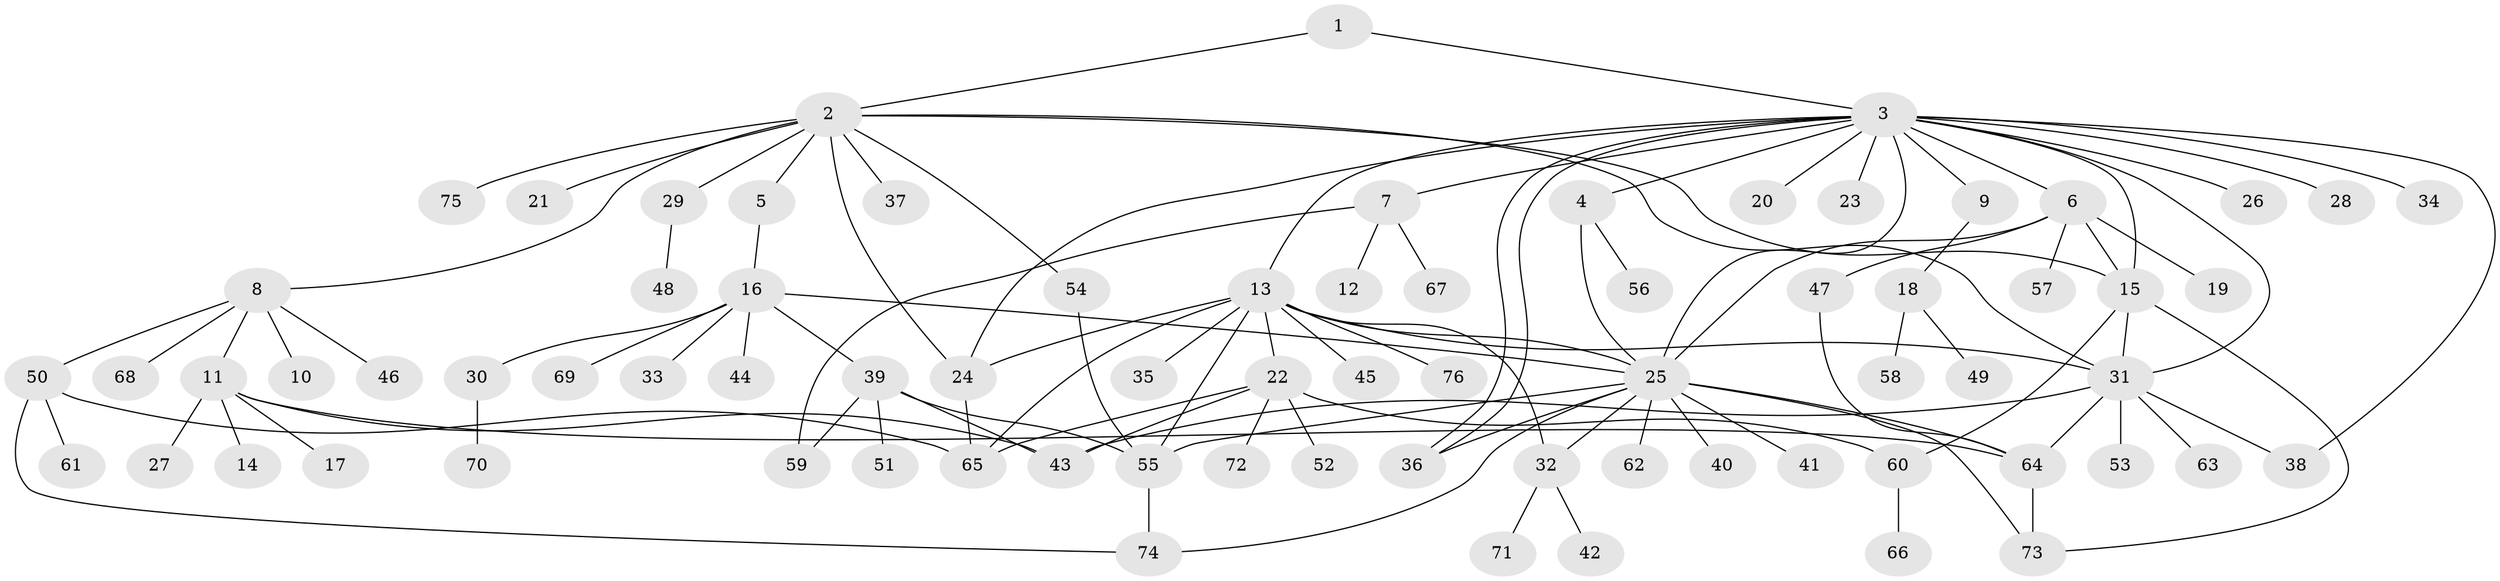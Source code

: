 // coarse degree distribution, {2: 0.1206896551724138, 10: 0.017241379310344827, 17: 0.017241379310344827, 7: 0.034482758620689655, 6: 0.034482758620689655, 4: 0.034482758620689655, 5: 0.08620689655172414, 1: 0.5517241379310345, 11: 0.017241379310344827, 12: 0.017241379310344827, 8: 0.017241379310344827, 3: 0.05172413793103448}
// Generated by graph-tools (version 1.1) at 2025/23/03/03/25 07:23:54]
// undirected, 76 vertices, 108 edges
graph export_dot {
graph [start="1"]
  node [color=gray90,style=filled];
  1;
  2;
  3;
  4;
  5;
  6;
  7;
  8;
  9;
  10;
  11;
  12;
  13;
  14;
  15;
  16;
  17;
  18;
  19;
  20;
  21;
  22;
  23;
  24;
  25;
  26;
  27;
  28;
  29;
  30;
  31;
  32;
  33;
  34;
  35;
  36;
  37;
  38;
  39;
  40;
  41;
  42;
  43;
  44;
  45;
  46;
  47;
  48;
  49;
  50;
  51;
  52;
  53;
  54;
  55;
  56;
  57;
  58;
  59;
  60;
  61;
  62;
  63;
  64;
  65;
  66;
  67;
  68;
  69;
  70;
  71;
  72;
  73;
  74;
  75;
  76;
  1 -- 2;
  1 -- 3;
  2 -- 5;
  2 -- 8;
  2 -- 15;
  2 -- 21;
  2 -- 24;
  2 -- 29;
  2 -- 31;
  2 -- 37;
  2 -- 54;
  2 -- 75;
  3 -- 4;
  3 -- 6;
  3 -- 7;
  3 -- 9;
  3 -- 13;
  3 -- 15;
  3 -- 20;
  3 -- 23;
  3 -- 24;
  3 -- 25;
  3 -- 26;
  3 -- 28;
  3 -- 31;
  3 -- 34;
  3 -- 36;
  3 -- 36;
  3 -- 38;
  4 -- 25;
  4 -- 56;
  5 -- 16;
  6 -- 15;
  6 -- 19;
  6 -- 25;
  6 -- 47;
  6 -- 57;
  7 -- 12;
  7 -- 59;
  7 -- 67;
  8 -- 10;
  8 -- 11;
  8 -- 46;
  8 -- 50;
  8 -- 68;
  9 -- 18;
  11 -- 14;
  11 -- 17;
  11 -- 27;
  11 -- 43;
  11 -- 64;
  13 -- 22;
  13 -- 24;
  13 -- 25;
  13 -- 31;
  13 -- 32;
  13 -- 35;
  13 -- 45;
  13 -- 55;
  13 -- 65;
  13 -- 76;
  15 -- 31;
  15 -- 60;
  15 -- 73;
  16 -- 25;
  16 -- 30;
  16 -- 33;
  16 -- 39;
  16 -- 44;
  16 -- 69;
  18 -- 49;
  18 -- 58;
  22 -- 43;
  22 -- 52;
  22 -- 60;
  22 -- 65;
  22 -- 72;
  24 -- 65;
  25 -- 32;
  25 -- 36;
  25 -- 40;
  25 -- 41;
  25 -- 55;
  25 -- 62;
  25 -- 64;
  25 -- 73;
  25 -- 74;
  29 -- 48;
  30 -- 70;
  31 -- 38;
  31 -- 43;
  31 -- 53;
  31 -- 63;
  31 -- 64;
  32 -- 42;
  32 -- 71;
  39 -- 43;
  39 -- 51;
  39 -- 55;
  39 -- 59;
  47 -- 64;
  50 -- 61;
  50 -- 65;
  50 -- 74;
  54 -- 55;
  55 -- 74;
  60 -- 66;
  64 -- 73;
}
